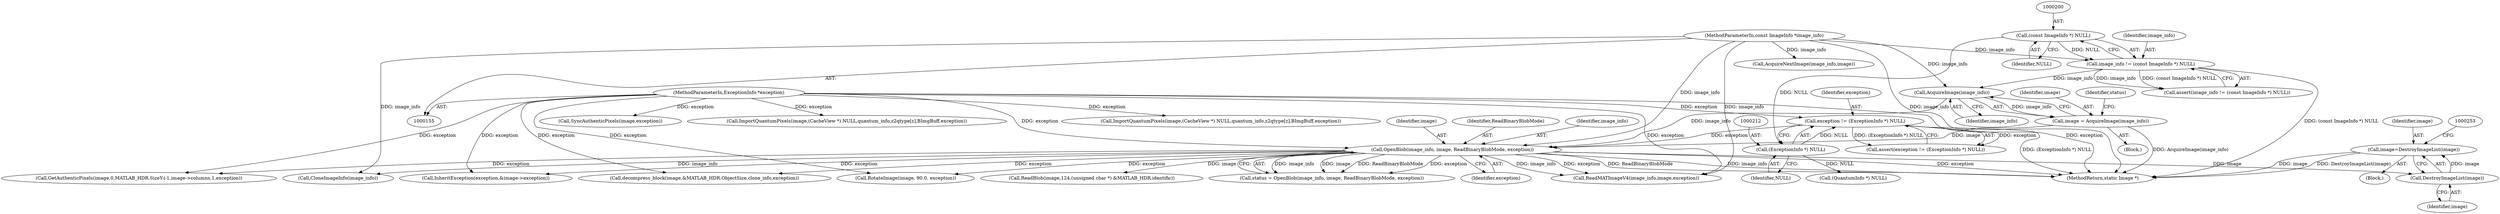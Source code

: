 digraph "0_ImageMagick_8985ed08f01d465ee65ab5a106186b3868b6f601@pointer" {
"1000247" [label="(Call,image=DestroyImageList(image))"];
"1000249" [label="(Call,DestroyImageList(image))"];
"1000237" [label="(Call,OpenBlob(image_info, image, ReadBinaryBlobMode, exception))"];
"1000233" [label="(Call,AcquireImage(image_info))"];
"1000197" [label="(Call,image_info != (const ImageInfo *) NULL)"];
"1000156" [label="(MethodParameterIn,const ImageInfo *image_info)"];
"1000199" [label="(Call,(const ImageInfo *) NULL)"];
"1000231" [label="(Call,image = AcquireImage(image_info))"];
"1000209" [label="(Call,exception != (ExceptionInfo *) NULL)"];
"1000157" [label="(MethodParameterIn,ExceptionInfo *exception)"];
"1000211" [label="(Call,(ExceptionInfo *) NULL)"];
"1000241" [label="(Identifier,exception)"];
"1000157" [label="(MethodParameterIn,ExceptionInfo *exception)"];
"1001102" [label="(Call,InheritException(exception,&image->exception))"];
"1001341" [label="(Call,ImportQuantumPixels(image,(CacheView *) NULL,quantum_info,z2qtype[z],BImgBuff,exception))"];
"1000201" [label="(Identifier,NULL)"];
"1000232" [label="(Identifier,image)"];
"1001874" [label="(MethodReturn,static Image *)"];
"1001213" [label="(Call,GetAuthenticPixels(image,0,MATLAB_HDR.SizeY-i-1,image->columns,1,exception))"];
"1000213" [label="(Identifier,NULL)"];
"1000228" [label="(Call,(QuantumInfo *) NULL)"];
"1000239" [label="(Identifier,image)"];
"1000262" [label="(Call,ReadBlob(image,124,(unsigned char *) &MATLAB_HDR.identific))"];
"1000240" [label="(Identifier,ReadBinaryBlobMode)"];
"1000246" [label="(Block,)"];
"1000199" [label="(Call,(const ImageInfo *) NULL)"];
"1000248" [label="(Identifier,image)"];
"1000196" [label="(Call,assert(image_info != (const ImageInfo *) NULL))"];
"1000234" [label="(Identifier,image_info)"];
"1000209" [label="(Call,exception != (ExceptionInfo *) NULL)"];
"1000235" [label="(Call,status = OpenBlob(image_info, image, ReadBinaryBlobMode, exception))"];
"1000247" [label="(Call,image=DestroyImageList(image))"];
"1000469" [label="(Call,CloneImageInfo(image_info))"];
"1000483" [label="(Call,decompress_block(image,&MATLAB_HDR.ObjectSize,clone_info,exception))"];
"1000287" [label="(Call,ReadMATImageV4(image_info,image,exception))"];
"1000198" [label="(Identifier,image_info)"];
"1000231" [label="(Call,image = AcquireImage(image_info))"];
"1000237" [label="(Call,OpenBlob(image_info, image, ReadBinaryBlobMode, exception))"];
"1000156" [label="(MethodParameterIn,const ImageInfo *image_info)"];
"1000208" [label="(Call,assert(exception != (ExceptionInfo *) NULL))"];
"1000238" [label="(Identifier,image_info)"];
"1000158" [label="(Block,)"];
"1000236" [label="(Identifier,status)"];
"1000197" [label="(Call,image_info != (const ImageInfo *) NULL)"];
"1001553" [label="(Call,RotateImage(image, 90.0, exception))"];
"1001381" [label="(Call,SyncAuthenticPixels(image,exception))"];
"1000250" [label="(Identifier,image)"];
"1001645" [label="(Call,AcquireNextImage(image_info,image))"];
"1000249" [label="(Call,DestroyImageList(image))"];
"1000210" [label="(Identifier,exception)"];
"1000211" [label="(Call,(ExceptionInfo *) NULL)"];
"1000233" [label="(Call,AcquireImage(image_info))"];
"1001305" [label="(Call,ImportQuantumPixels(image,(CacheView *) NULL,quantum_info,z2qtype[z],BImgBuff,exception))"];
"1000247" -> "1000246"  [label="AST: "];
"1000247" -> "1000249"  [label="CFG: "];
"1000248" -> "1000247"  [label="AST: "];
"1000249" -> "1000247"  [label="AST: "];
"1000253" -> "1000247"  [label="CFG: "];
"1000247" -> "1001874"  [label="DDG: image"];
"1000247" -> "1001874"  [label="DDG: DestroyImageList(image)"];
"1000249" -> "1000247"  [label="DDG: image"];
"1000249" -> "1000250"  [label="CFG: "];
"1000250" -> "1000249"  [label="AST: "];
"1000237" -> "1000249"  [label="DDG: image"];
"1000237" -> "1000235"  [label="AST: "];
"1000237" -> "1000241"  [label="CFG: "];
"1000238" -> "1000237"  [label="AST: "];
"1000239" -> "1000237"  [label="AST: "];
"1000240" -> "1000237"  [label="AST: "];
"1000241" -> "1000237"  [label="AST: "];
"1000235" -> "1000237"  [label="CFG: "];
"1000237" -> "1001874"  [label="DDG: ReadBinaryBlobMode"];
"1000237" -> "1001874"  [label="DDG: image_info"];
"1000237" -> "1001874"  [label="DDG: exception"];
"1000237" -> "1000235"  [label="DDG: image_info"];
"1000237" -> "1000235"  [label="DDG: image"];
"1000237" -> "1000235"  [label="DDG: ReadBinaryBlobMode"];
"1000237" -> "1000235"  [label="DDG: exception"];
"1000233" -> "1000237"  [label="DDG: image_info"];
"1000156" -> "1000237"  [label="DDG: image_info"];
"1000231" -> "1000237"  [label="DDG: image"];
"1000209" -> "1000237"  [label="DDG: exception"];
"1000157" -> "1000237"  [label="DDG: exception"];
"1000237" -> "1000262"  [label="DDG: image"];
"1000237" -> "1000287"  [label="DDG: image_info"];
"1000237" -> "1000287"  [label="DDG: exception"];
"1000237" -> "1000469"  [label="DDG: image_info"];
"1000237" -> "1000483"  [label="DDG: exception"];
"1000237" -> "1001102"  [label="DDG: exception"];
"1000237" -> "1001213"  [label="DDG: exception"];
"1000237" -> "1001553"  [label="DDG: exception"];
"1000233" -> "1000231"  [label="AST: "];
"1000233" -> "1000234"  [label="CFG: "];
"1000234" -> "1000233"  [label="AST: "];
"1000231" -> "1000233"  [label="CFG: "];
"1000233" -> "1000231"  [label="DDG: image_info"];
"1000197" -> "1000233"  [label="DDG: image_info"];
"1000156" -> "1000233"  [label="DDG: image_info"];
"1000197" -> "1000196"  [label="AST: "];
"1000197" -> "1000199"  [label="CFG: "];
"1000198" -> "1000197"  [label="AST: "];
"1000199" -> "1000197"  [label="AST: "];
"1000196" -> "1000197"  [label="CFG: "];
"1000197" -> "1001874"  [label="DDG: (const ImageInfo *) NULL"];
"1000197" -> "1000196"  [label="DDG: image_info"];
"1000197" -> "1000196"  [label="DDG: (const ImageInfo *) NULL"];
"1000156" -> "1000197"  [label="DDG: image_info"];
"1000199" -> "1000197"  [label="DDG: NULL"];
"1000156" -> "1000155"  [label="AST: "];
"1000156" -> "1001874"  [label="DDG: image_info"];
"1000156" -> "1000287"  [label="DDG: image_info"];
"1000156" -> "1000469"  [label="DDG: image_info"];
"1000156" -> "1001645"  [label="DDG: image_info"];
"1000199" -> "1000201"  [label="CFG: "];
"1000200" -> "1000199"  [label="AST: "];
"1000201" -> "1000199"  [label="AST: "];
"1000199" -> "1000211"  [label="DDG: NULL"];
"1000231" -> "1000158"  [label="AST: "];
"1000232" -> "1000231"  [label="AST: "];
"1000236" -> "1000231"  [label="CFG: "];
"1000231" -> "1001874"  [label="DDG: AcquireImage(image_info)"];
"1000209" -> "1000208"  [label="AST: "];
"1000209" -> "1000211"  [label="CFG: "];
"1000210" -> "1000209"  [label="AST: "];
"1000211" -> "1000209"  [label="AST: "];
"1000208" -> "1000209"  [label="CFG: "];
"1000209" -> "1001874"  [label="DDG: (ExceptionInfo *) NULL"];
"1000209" -> "1000208"  [label="DDG: exception"];
"1000209" -> "1000208"  [label="DDG: (ExceptionInfo *) NULL"];
"1000157" -> "1000209"  [label="DDG: exception"];
"1000211" -> "1000209"  [label="DDG: NULL"];
"1000157" -> "1000155"  [label="AST: "];
"1000157" -> "1001874"  [label="DDG: exception"];
"1000157" -> "1000287"  [label="DDG: exception"];
"1000157" -> "1000483"  [label="DDG: exception"];
"1000157" -> "1001102"  [label="DDG: exception"];
"1000157" -> "1001213"  [label="DDG: exception"];
"1000157" -> "1001305"  [label="DDG: exception"];
"1000157" -> "1001341"  [label="DDG: exception"];
"1000157" -> "1001381"  [label="DDG: exception"];
"1000157" -> "1001553"  [label="DDG: exception"];
"1000211" -> "1000213"  [label="CFG: "];
"1000212" -> "1000211"  [label="AST: "];
"1000213" -> "1000211"  [label="AST: "];
"1000211" -> "1000228"  [label="DDG: NULL"];
}
